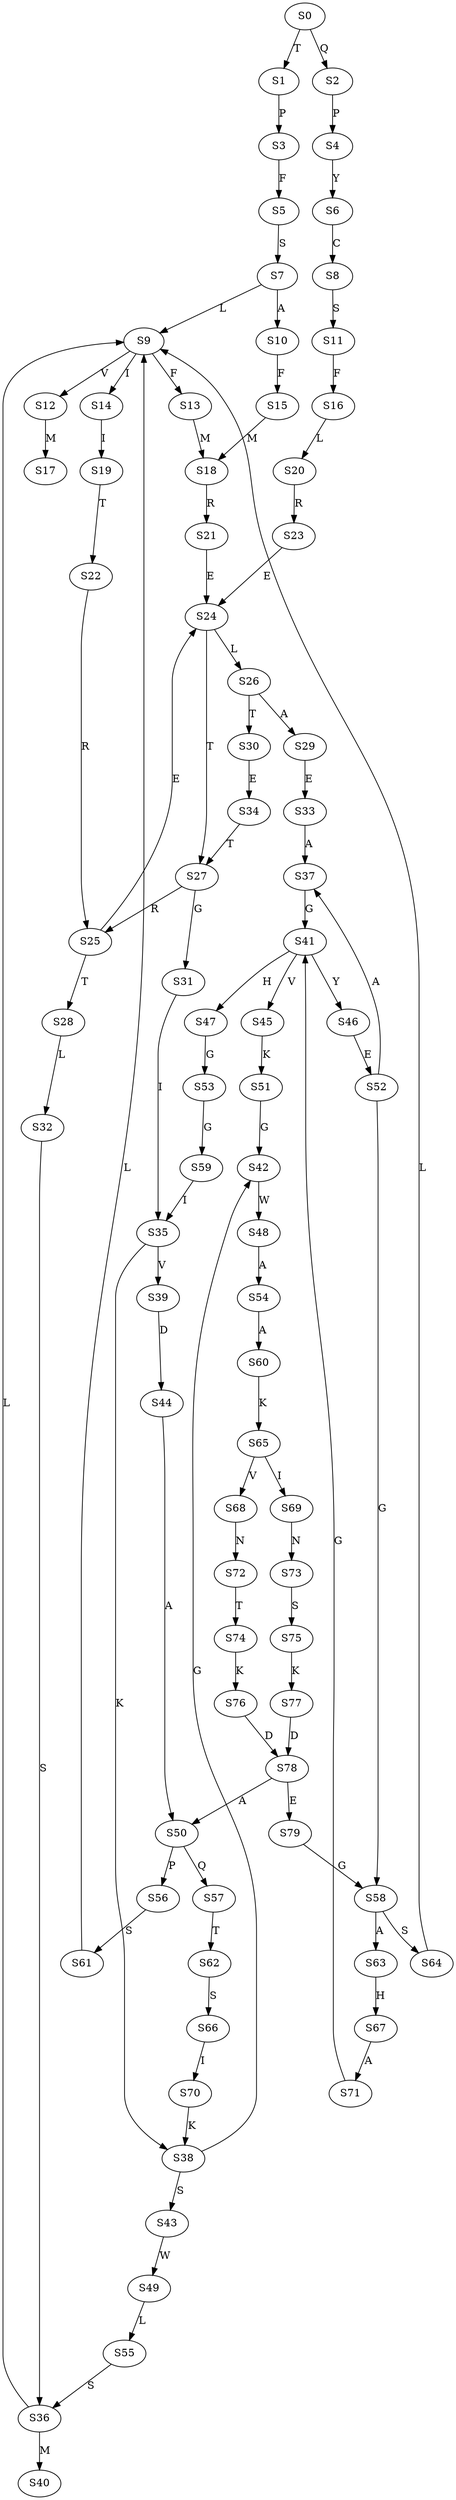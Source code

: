 strict digraph  {
	S0 -> S1 [ label = T ];
	S0 -> S2 [ label = Q ];
	S1 -> S3 [ label = P ];
	S2 -> S4 [ label = P ];
	S3 -> S5 [ label = F ];
	S4 -> S6 [ label = Y ];
	S5 -> S7 [ label = S ];
	S6 -> S8 [ label = C ];
	S7 -> S9 [ label = L ];
	S7 -> S10 [ label = A ];
	S8 -> S11 [ label = S ];
	S9 -> S12 [ label = V ];
	S9 -> S13 [ label = F ];
	S9 -> S14 [ label = I ];
	S10 -> S15 [ label = F ];
	S11 -> S16 [ label = F ];
	S12 -> S17 [ label = M ];
	S13 -> S18 [ label = M ];
	S14 -> S19 [ label = I ];
	S15 -> S18 [ label = M ];
	S16 -> S20 [ label = L ];
	S18 -> S21 [ label = R ];
	S19 -> S22 [ label = T ];
	S20 -> S23 [ label = R ];
	S21 -> S24 [ label = E ];
	S22 -> S25 [ label = R ];
	S23 -> S24 [ label = E ];
	S24 -> S26 [ label = L ];
	S24 -> S27 [ label = T ];
	S25 -> S28 [ label = T ];
	S25 -> S24 [ label = E ];
	S26 -> S29 [ label = A ];
	S26 -> S30 [ label = T ];
	S27 -> S25 [ label = R ];
	S27 -> S31 [ label = G ];
	S28 -> S32 [ label = L ];
	S29 -> S33 [ label = E ];
	S30 -> S34 [ label = E ];
	S31 -> S35 [ label = I ];
	S32 -> S36 [ label = S ];
	S33 -> S37 [ label = A ];
	S34 -> S27 [ label = T ];
	S35 -> S38 [ label = K ];
	S35 -> S39 [ label = V ];
	S36 -> S40 [ label = M ];
	S36 -> S9 [ label = L ];
	S37 -> S41 [ label = G ];
	S38 -> S42 [ label = G ];
	S38 -> S43 [ label = S ];
	S39 -> S44 [ label = D ];
	S41 -> S45 [ label = V ];
	S41 -> S46 [ label = Y ];
	S41 -> S47 [ label = H ];
	S42 -> S48 [ label = W ];
	S43 -> S49 [ label = W ];
	S44 -> S50 [ label = A ];
	S45 -> S51 [ label = K ];
	S46 -> S52 [ label = E ];
	S47 -> S53 [ label = G ];
	S48 -> S54 [ label = A ];
	S49 -> S55 [ label = L ];
	S50 -> S56 [ label = P ];
	S50 -> S57 [ label = Q ];
	S51 -> S42 [ label = G ];
	S52 -> S58 [ label = G ];
	S52 -> S37 [ label = A ];
	S53 -> S59 [ label = G ];
	S54 -> S60 [ label = A ];
	S55 -> S36 [ label = S ];
	S56 -> S61 [ label = S ];
	S57 -> S62 [ label = T ];
	S58 -> S63 [ label = A ];
	S58 -> S64 [ label = S ];
	S59 -> S35 [ label = I ];
	S60 -> S65 [ label = K ];
	S61 -> S9 [ label = L ];
	S62 -> S66 [ label = S ];
	S63 -> S67 [ label = H ];
	S64 -> S9 [ label = L ];
	S65 -> S68 [ label = V ];
	S65 -> S69 [ label = I ];
	S66 -> S70 [ label = I ];
	S67 -> S71 [ label = A ];
	S68 -> S72 [ label = N ];
	S69 -> S73 [ label = N ];
	S70 -> S38 [ label = K ];
	S71 -> S41 [ label = G ];
	S72 -> S74 [ label = T ];
	S73 -> S75 [ label = S ];
	S74 -> S76 [ label = K ];
	S75 -> S77 [ label = K ];
	S76 -> S78 [ label = D ];
	S77 -> S78 [ label = D ];
	S78 -> S50 [ label = A ];
	S78 -> S79 [ label = E ];
	S79 -> S58 [ label = G ];
}
